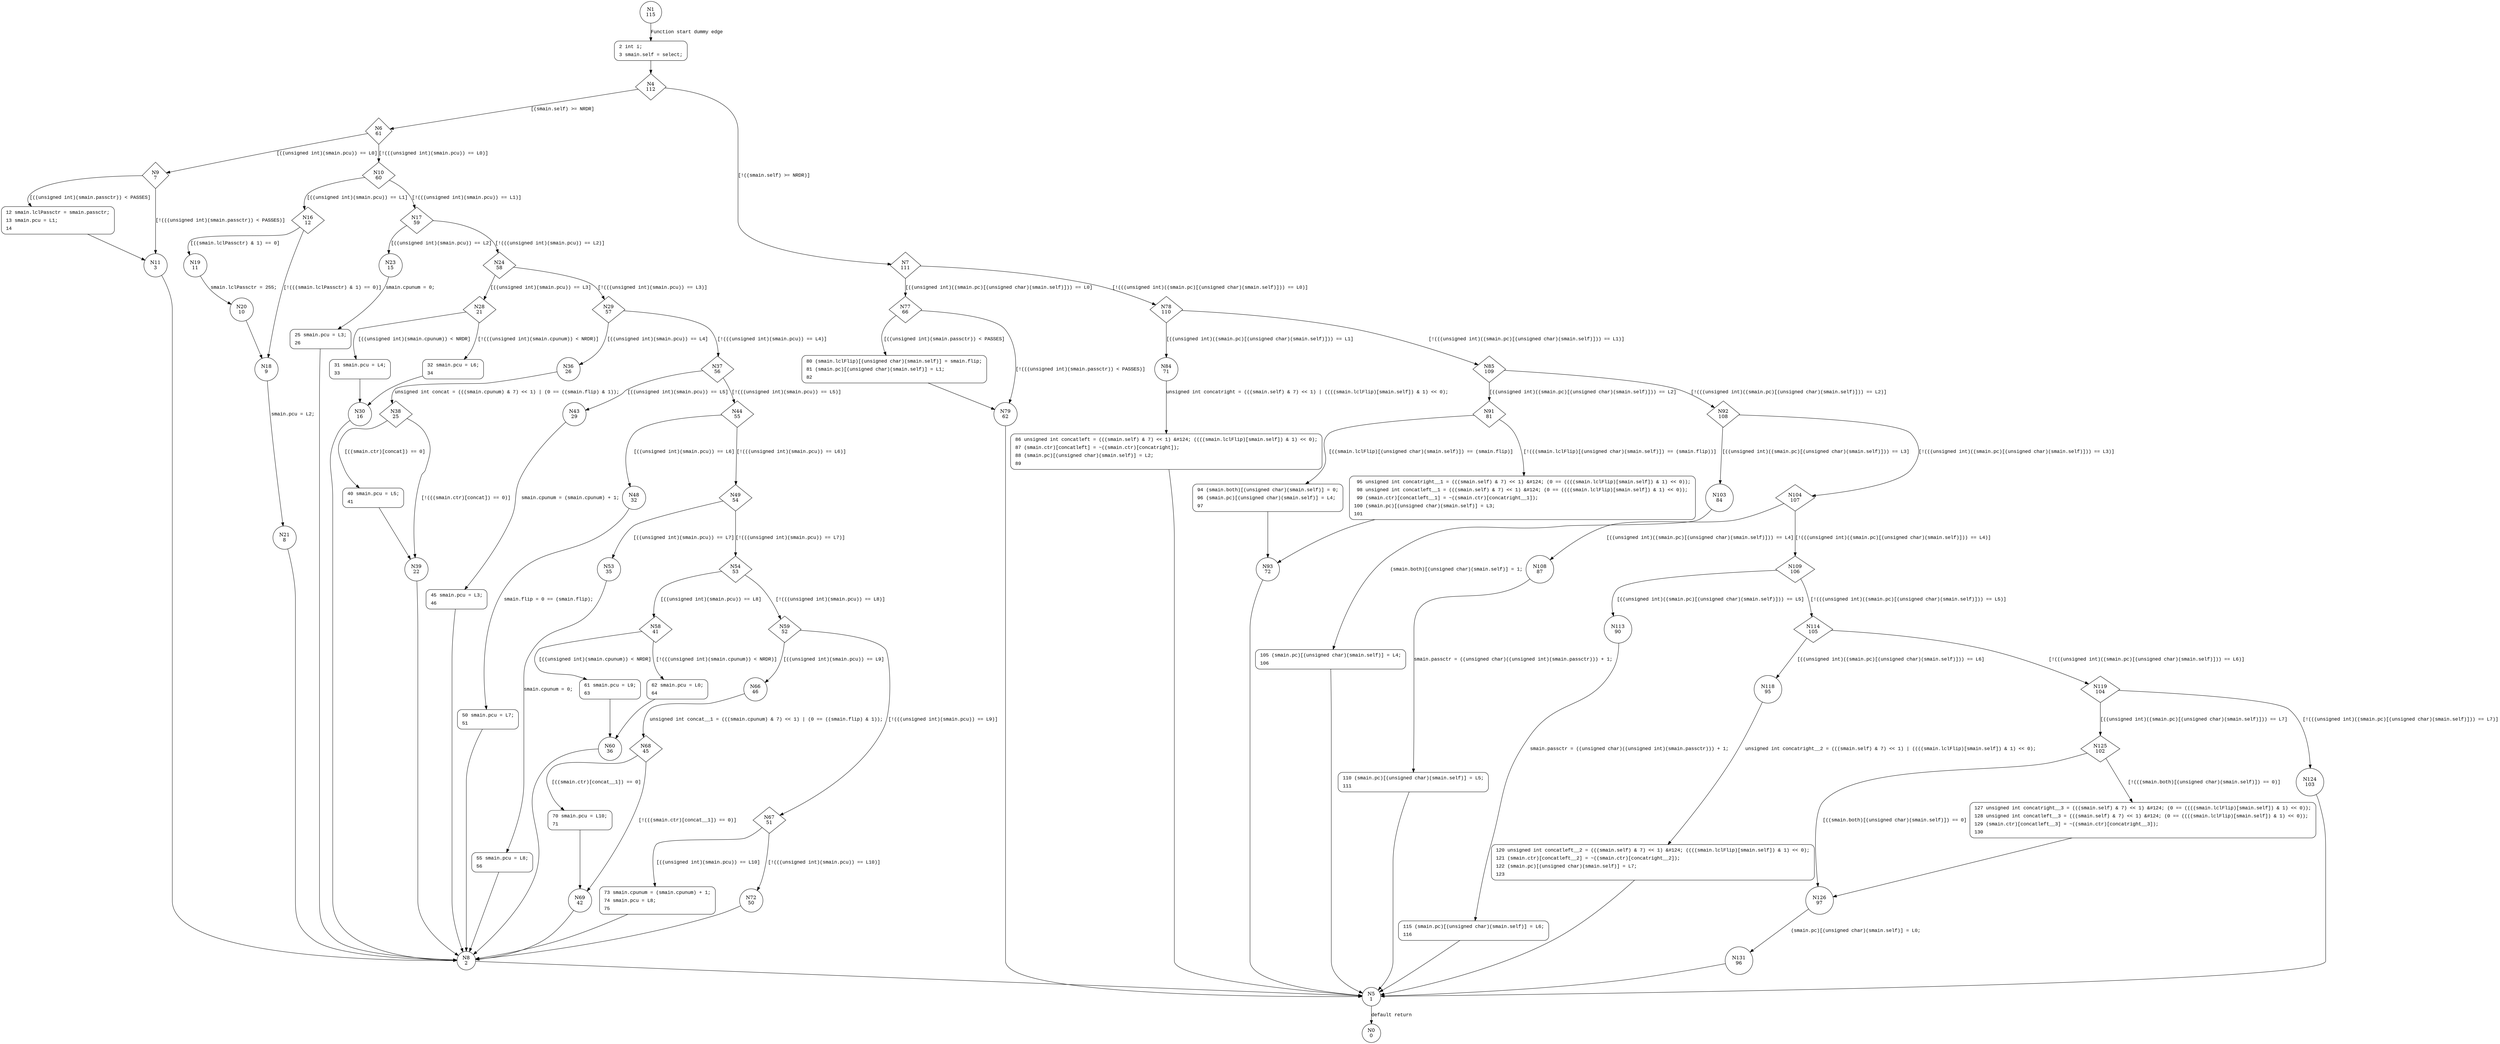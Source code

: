 digraph rcu {
1 [shape="circle" label="N1\n115"]
2 [shape="circle" label="N2\n114"]
4 [shape="diamond" label="N4\n112"]
6 [shape="diamond" label="N6\n61"]
7 [shape="diamond" label="N7\n111"]
77 [shape="diamond" label="N77\n66"]
78 [shape="diamond" label="N78\n110"]
84 [shape="circle" label="N84\n71"]
85 [shape="diamond" label="N85\n109"]
91 [shape="diamond" label="N91\n81"]
92 [shape="diamond" label="N92\n108"]
103 [shape="circle" label="N103\n84"]
104 [shape="diamond" label="N104\n107"]
108 [shape="circle" label="N108\n87"]
109 [shape="diamond" label="N109\n106"]
113 [shape="circle" label="N113\n90"]
114 [shape="diamond" label="N114\n105"]
118 [shape="circle" label="N118\n95"]
119 [shape="diamond" label="N119\n104"]
125 [shape="diamond" label="N125\n102"]
124 [shape="circle" label="N124\n103"]
5 [shape="circle" label="N5\n1"]
0 [shape="circle" label="N0\n0"]
126 [shape="circle" label="N126\n97"]
127 [shape="circle" label="N127\n101"]
131 [shape="circle" label="N131\n96"]
120 [shape="circle" label="N120\n94"]
115 [shape="circle" label="N115\n89"]
110 [shape="circle" label="N110\n86"]
105 [shape="circle" label="N105\n83"]
94 [shape="circle" label="N94\n75"]
95 [shape="circle" label="N95\n80"]
93 [shape="circle" label="N93\n72"]
86 [shape="circle" label="N86\n70"]
80 [shape="circle" label="N80\n65"]
79 [shape="circle" label="N79\n62"]
9 [shape="diamond" label="N9\n7"]
10 [shape="diamond" label="N10\n60"]
16 [shape="diamond" label="N16\n12"]
17 [shape="diamond" label="N17\n59"]
23 [shape="circle" label="N23\n15"]
24 [shape="diamond" label="N24\n58"]
28 [shape="diamond" label="N28\n21"]
29 [shape="diamond" label="N29\n57"]
36 [shape="circle" label="N36\n26"]
37 [shape="diamond" label="N37\n56"]
43 [shape="circle" label="N43\n29"]
44 [shape="diamond" label="N44\n55"]
48 [shape="circle" label="N48\n32"]
49 [shape="diamond" label="N49\n54"]
53 [shape="circle" label="N53\n35"]
54 [shape="diamond" label="N54\n53"]
58 [shape="diamond" label="N58\n41"]
59 [shape="diamond" label="N59\n52"]
66 [shape="circle" label="N66\n46"]
67 [shape="diamond" label="N67\n51"]
73 [shape="circle" label="N73\n49"]
72 [shape="circle" label="N72\n50"]
8 [shape="circle" label="N8\n2"]
68 [shape="diamond" label="N68\n45"]
70 [shape="circle" label="N70\n44"]
69 [shape="circle" label="N69\n42"]
61 [shape="circle" label="N61\n38"]
62 [shape="circle" label="N62\n40"]
60 [shape="circle" label="N60\n36"]
55 [shape="circle" label="N55\n34"]
50 [shape="circle" label="N50\n31"]
45 [shape="circle" label="N45\n28"]
38 [shape="diamond" label="N38\n25"]
40 [shape="circle" label="N40\n24"]
39 [shape="circle" label="N39\n22"]
31 [shape="circle" label="N31\n18"]
32 [shape="circle" label="N32\n20"]
30 [shape="circle" label="N30\n16"]
25 [shape="circle" label="N25\n14"]
19 [shape="circle" label="N19\n11"]
18 [shape="circle" label="N18\n9"]
21 [shape="circle" label="N21\n8"]
20 [shape="circle" label="N20\n10"]
12 [shape="circle" label="N12\n6"]
11 [shape="circle" label="N11\n3"]
2 [style="filled,bold" penwidth="1" fillcolor="white" fontname="Courier New" shape="Mrecord" label=<<table border="0" cellborder="0" cellpadding="3" bgcolor="white"><tr><td align="right">2</td><td align="left">int i;</td></tr><tr><td align="right">3</td><td align="left">smain.self = select;</td></tr></table>>]
2 -> 4[label=""]
127 [style="filled,bold" penwidth="1" fillcolor="white" fontname="Courier New" shape="Mrecord" label=<<table border="0" cellborder="0" cellpadding="3" bgcolor="white"><tr><td align="right">127</td><td align="left">unsigned int concatright__3 = (((smain.self) &amp; 7) &lt;&lt; 1) &amp;#124; (0 == ((((smain.lclFlip)[smain.self]) &amp; 1) &lt;&lt; 0));</td></tr><tr><td align="right">128</td><td align="left">unsigned int concatleft__3 = (((smain.self) &amp; 7) &lt;&lt; 1) &amp;#124; (0 == ((((smain.lclFlip)[smain.self]) &amp; 1) &lt;&lt; 0));</td></tr><tr><td align="right">129</td><td align="left">(smain.ctr)[concatleft__3] = ~((smain.ctr)[concatright__3]);</td></tr><tr><td align="right">130</td><td align="left"></td></tr></table>>]
127 -> 126[label=""]
120 [style="filled,bold" penwidth="1" fillcolor="white" fontname="Courier New" shape="Mrecord" label=<<table border="0" cellborder="0" cellpadding="3" bgcolor="white"><tr><td align="right">120</td><td align="left">unsigned int concatleft__2 = (((smain.self) &amp; 7) &lt;&lt; 1) &amp;#124; ((((smain.lclFlip)[smain.self]) &amp; 1) &lt;&lt; 0);</td></tr><tr><td align="right">121</td><td align="left">(smain.ctr)[concatleft__2] = ~((smain.ctr)[concatright__2]);</td></tr><tr><td align="right">122</td><td align="left">(smain.pc)[(unsigned char)(smain.self)] = L7;</td></tr><tr><td align="right">123</td><td align="left"></td></tr></table>>]
120 -> 5[label=""]
115 [style="filled,bold" penwidth="1" fillcolor="white" fontname="Courier New" shape="Mrecord" label=<<table border="0" cellborder="0" cellpadding="3" bgcolor="white"><tr><td align="right">115</td><td align="left">(smain.pc)[(unsigned char)(smain.self)] = L6;</td></tr><tr><td align="right">116</td><td align="left"></td></tr></table>>]
115 -> 5[label=""]
110 [style="filled,bold" penwidth="1" fillcolor="white" fontname="Courier New" shape="Mrecord" label=<<table border="0" cellborder="0" cellpadding="3" bgcolor="white"><tr><td align="right">110</td><td align="left">(smain.pc)[(unsigned char)(smain.self)] = L5;</td></tr><tr><td align="right">111</td><td align="left"></td></tr></table>>]
110 -> 5[label=""]
105 [style="filled,bold" penwidth="1" fillcolor="white" fontname="Courier New" shape="Mrecord" label=<<table border="0" cellborder="0" cellpadding="3" bgcolor="white"><tr><td align="right">105</td><td align="left">(smain.pc)[(unsigned char)(smain.self)] = L4;</td></tr><tr><td align="right">106</td><td align="left"></td></tr></table>>]
105 -> 5[label=""]
95 [style="filled,bold" penwidth="1" fillcolor="white" fontname="Courier New" shape="Mrecord" label=<<table border="0" cellborder="0" cellpadding="3" bgcolor="white"><tr><td align="right">95</td><td align="left">unsigned int concatright__1 = (((smain.self) &amp; 7) &lt;&lt; 1) &amp;#124; (0 == ((((smain.lclFlip)[smain.self]) &amp; 1) &lt;&lt; 0));</td></tr><tr><td align="right">98</td><td align="left">unsigned int concatleft__1 = (((smain.self) &amp; 7) &lt;&lt; 1) &amp;#124; (0 == ((((smain.lclFlip)[smain.self]) &amp; 1) &lt;&lt; 0));</td></tr><tr><td align="right">99</td><td align="left">(smain.ctr)[concatleft__1] = ~((smain.ctr)[concatright__1]);</td></tr><tr><td align="right">100</td><td align="left">(smain.pc)[(unsigned char)(smain.self)] = L3;</td></tr><tr><td align="right">101</td><td align="left"></td></tr></table>>]
95 -> 93[label=""]
94 [style="filled,bold" penwidth="1" fillcolor="white" fontname="Courier New" shape="Mrecord" label=<<table border="0" cellborder="0" cellpadding="3" bgcolor="white"><tr><td align="right">94</td><td align="left">(smain.both)[(unsigned char)(smain.self)] = 0;</td></tr><tr><td align="right">96</td><td align="left">(smain.pc)[(unsigned char)(smain.self)] = L4;</td></tr><tr><td align="right">97</td><td align="left"></td></tr></table>>]
94 -> 93[label=""]
86 [style="filled,bold" penwidth="1" fillcolor="white" fontname="Courier New" shape="Mrecord" label=<<table border="0" cellborder="0" cellpadding="3" bgcolor="white"><tr><td align="right">86</td><td align="left">unsigned int concatleft = (((smain.self) &amp; 7) &lt;&lt; 1) &amp;#124; ((((smain.lclFlip)[smain.self]) &amp; 1) &lt;&lt; 0);</td></tr><tr><td align="right">87</td><td align="left">(smain.ctr)[concatleft] = ~((smain.ctr)[concatright]);</td></tr><tr><td align="right">88</td><td align="left">(smain.pc)[(unsigned char)(smain.self)] = L2;</td></tr><tr><td align="right">89</td><td align="left"></td></tr></table>>]
86 -> 5[label=""]
80 [style="filled,bold" penwidth="1" fillcolor="white" fontname="Courier New" shape="Mrecord" label=<<table border="0" cellborder="0" cellpadding="3" bgcolor="white"><tr><td align="right">80</td><td align="left">(smain.lclFlip)[(unsigned char)(smain.self)] = smain.flip;</td></tr><tr><td align="right">81</td><td align="left">(smain.pc)[(unsigned char)(smain.self)] = L1;</td></tr><tr><td align="right">82</td><td align="left"></td></tr></table>>]
80 -> 79[label=""]
73 [style="filled,bold" penwidth="1" fillcolor="white" fontname="Courier New" shape="Mrecord" label=<<table border="0" cellborder="0" cellpadding="3" bgcolor="white"><tr><td align="right">73</td><td align="left">smain.cpunum = (smain.cpunum) + 1;</td></tr><tr><td align="right">74</td><td align="left">smain.pcu = L8;</td></tr><tr><td align="right">75</td><td align="left"></td></tr></table>>]
73 -> 8[label=""]
70 [style="filled,bold" penwidth="1" fillcolor="white" fontname="Courier New" shape="Mrecord" label=<<table border="0" cellborder="0" cellpadding="3" bgcolor="white"><tr><td align="right">70</td><td align="left">smain.pcu = L10;</td></tr><tr><td align="right">71</td><td align="left"></td></tr></table>>]
70 -> 69[label=""]
62 [style="filled,bold" penwidth="1" fillcolor="white" fontname="Courier New" shape="Mrecord" label=<<table border="0" cellborder="0" cellpadding="3" bgcolor="white"><tr><td align="right">62</td><td align="left">smain.pcu = L0;</td></tr><tr><td align="right">64</td><td align="left"></td></tr></table>>]
62 -> 60[label=""]
61 [style="filled,bold" penwidth="1" fillcolor="white" fontname="Courier New" shape="Mrecord" label=<<table border="0" cellborder="0" cellpadding="3" bgcolor="white"><tr><td align="right">61</td><td align="left">smain.pcu = L9;</td></tr><tr><td align="right">63</td><td align="left"></td></tr></table>>]
61 -> 60[label=""]
55 [style="filled,bold" penwidth="1" fillcolor="white" fontname="Courier New" shape="Mrecord" label=<<table border="0" cellborder="0" cellpadding="3" bgcolor="white"><tr><td align="right">55</td><td align="left">smain.pcu = L8;</td></tr><tr><td align="right">56</td><td align="left"></td></tr></table>>]
55 -> 8[label=""]
50 [style="filled,bold" penwidth="1" fillcolor="white" fontname="Courier New" shape="Mrecord" label=<<table border="0" cellborder="0" cellpadding="3" bgcolor="white"><tr><td align="right">50</td><td align="left">smain.pcu = L7;</td></tr><tr><td align="right">51</td><td align="left"></td></tr></table>>]
50 -> 8[label=""]
45 [style="filled,bold" penwidth="1" fillcolor="white" fontname="Courier New" shape="Mrecord" label=<<table border="0" cellborder="0" cellpadding="3" bgcolor="white"><tr><td align="right">45</td><td align="left">smain.pcu = L3;</td></tr><tr><td align="right">46</td><td align="left"></td></tr></table>>]
45 -> 8[label=""]
40 [style="filled,bold" penwidth="1" fillcolor="white" fontname="Courier New" shape="Mrecord" label=<<table border="0" cellborder="0" cellpadding="3" bgcolor="white"><tr><td align="right">40</td><td align="left">smain.pcu = L5;</td></tr><tr><td align="right">41</td><td align="left"></td></tr></table>>]
40 -> 39[label=""]
32 [style="filled,bold" penwidth="1" fillcolor="white" fontname="Courier New" shape="Mrecord" label=<<table border="0" cellborder="0" cellpadding="3" bgcolor="white"><tr><td align="right">32</td><td align="left">smain.pcu = L6;</td></tr><tr><td align="right">34</td><td align="left"></td></tr></table>>]
32 -> 30[label=""]
31 [style="filled,bold" penwidth="1" fillcolor="white" fontname="Courier New" shape="Mrecord" label=<<table border="0" cellborder="0" cellpadding="3" bgcolor="white"><tr><td align="right">31</td><td align="left">smain.pcu = L4;</td></tr><tr><td align="right">33</td><td align="left"></td></tr></table>>]
31 -> 30[label=""]
25 [style="filled,bold" penwidth="1" fillcolor="white" fontname="Courier New" shape="Mrecord" label=<<table border="0" cellborder="0" cellpadding="3" bgcolor="white"><tr><td align="right">25</td><td align="left">smain.pcu = L3;</td></tr><tr><td align="right">26</td><td align="left"></td></tr></table>>]
25 -> 8[label=""]
12 [style="filled,bold" penwidth="1" fillcolor="white" fontname="Courier New" shape="Mrecord" label=<<table border="0" cellborder="0" cellpadding="3" bgcolor="white"><tr><td align="right">12</td><td align="left">smain.lclPassctr = smain.passctr;</td></tr><tr><td align="right">13</td><td align="left">smain.pcu = L1;</td></tr><tr><td align="right">14</td><td align="left"></td></tr></table>>]
12 -> 11[label=""]
1 -> 2 [label="Function start dummy edge" fontname="Courier New"]
4 -> 6 [label="[(smain.self) >= NRDR]" fontname="Courier New"]
4 -> 7 [label="[!((smain.self) >= NRDR)]" fontname="Courier New"]
7 -> 77 [label="[((unsigned int)((smain.pc)[(unsigned char)(smain.self)])) == L0]" fontname="Courier New"]
7 -> 78 [label="[!(((unsigned int)((smain.pc)[(unsigned char)(smain.self)])) == L0)]" fontname="Courier New"]
78 -> 84 [label="[((unsigned int)((smain.pc)[(unsigned char)(smain.self)])) == L1]" fontname="Courier New"]
78 -> 85 [label="[!(((unsigned int)((smain.pc)[(unsigned char)(smain.self)])) == L1)]" fontname="Courier New"]
85 -> 91 [label="[((unsigned int)((smain.pc)[(unsigned char)(smain.self)])) == L2]" fontname="Courier New"]
85 -> 92 [label="[!(((unsigned int)((smain.pc)[(unsigned char)(smain.self)])) == L2)]" fontname="Courier New"]
92 -> 103 [label="[((unsigned int)((smain.pc)[(unsigned char)(smain.self)])) == L3]" fontname="Courier New"]
92 -> 104 [label="[!(((unsigned int)((smain.pc)[(unsigned char)(smain.self)])) == L3)]" fontname="Courier New"]
104 -> 108 [label="[((unsigned int)((smain.pc)[(unsigned char)(smain.self)])) == L4]" fontname="Courier New"]
104 -> 109 [label="[!(((unsigned int)((smain.pc)[(unsigned char)(smain.self)])) == L4)]" fontname="Courier New"]
109 -> 113 [label="[((unsigned int)((smain.pc)[(unsigned char)(smain.self)])) == L5]" fontname="Courier New"]
109 -> 114 [label="[!(((unsigned int)((smain.pc)[(unsigned char)(smain.self)])) == L5)]" fontname="Courier New"]
114 -> 118 [label="[((unsigned int)((smain.pc)[(unsigned char)(smain.self)])) == L6]" fontname="Courier New"]
114 -> 119 [label="[!(((unsigned int)((smain.pc)[(unsigned char)(smain.self)])) == L6)]" fontname="Courier New"]
119 -> 125 [label="[((unsigned int)((smain.pc)[(unsigned char)(smain.self)])) == L7]" fontname="Courier New"]
119 -> 124 [label="[!(((unsigned int)((smain.pc)[(unsigned char)(smain.self)])) == L7)]" fontname="Courier New"]
5 -> 0 [label="default return" fontname="Courier New"]
125 -> 126 [label="[((smain.both)[(unsigned char)(smain.self)]) == 0]" fontname="Courier New"]
125 -> 127 [label="[!(((smain.both)[(unsigned char)(smain.self)]) == 0)]" fontname="Courier New"]
126 -> 131 [label="(smain.pc)[(unsigned char)(smain.self)] = L0;" fontname="Courier New"]
118 -> 120 [label="unsigned int concatright__2 = (((smain.self) & 7) << 1) | ((((smain.lclFlip)[smain.self]) & 1) << 0);" fontname="Courier New"]
113 -> 115 [label="smain.passctr = ((unsigned char)((unsigned int)(smain.passctr))) + 1;" fontname="Courier New"]
108 -> 110 [label="smain.passctr = ((unsigned char)((unsigned int)(smain.passctr))) + 1;" fontname="Courier New"]
103 -> 105 [label="(smain.both)[(unsigned char)(smain.self)] = 1;" fontname="Courier New"]
91 -> 94 [label="[((smain.lclFlip)[(unsigned char)(smain.self)]) == (smain.flip)]" fontname="Courier New"]
91 -> 95 [label="[!(((smain.lclFlip)[(unsigned char)(smain.self)]) == (smain.flip))]" fontname="Courier New"]
93 -> 5 [label="" fontname="Courier New"]
84 -> 86 [label="unsigned int concatright = (((smain.self) & 7) << 1) | ((((smain.lclFlip)[smain.self]) & 1) << 0);" fontname="Courier New"]
77 -> 80 [label="[((unsigned int)(smain.passctr)) < PASSES]" fontname="Courier New"]
77 -> 79 [label="[!(((unsigned int)(smain.passctr)) < PASSES)]" fontname="Courier New"]
79 -> 5 [label="" fontname="Courier New"]
6 -> 9 [label="[((unsigned int)(smain.pcu)) == L0]" fontname="Courier New"]
6 -> 10 [label="[!(((unsigned int)(smain.pcu)) == L0)]" fontname="Courier New"]
10 -> 16 [label="[((unsigned int)(smain.pcu)) == L1]" fontname="Courier New"]
10 -> 17 [label="[!(((unsigned int)(smain.pcu)) == L1)]" fontname="Courier New"]
17 -> 23 [label="[((unsigned int)(smain.pcu)) == L2]" fontname="Courier New"]
17 -> 24 [label="[!(((unsigned int)(smain.pcu)) == L2)]" fontname="Courier New"]
24 -> 28 [label="[((unsigned int)(smain.pcu)) == L3]" fontname="Courier New"]
24 -> 29 [label="[!(((unsigned int)(smain.pcu)) == L3)]" fontname="Courier New"]
29 -> 36 [label="[((unsigned int)(smain.pcu)) == L4]" fontname="Courier New"]
29 -> 37 [label="[!(((unsigned int)(smain.pcu)) == L4)]" fontname="Courier New"]
37 -> 43 [label="[((unsigned int)(smain.pcu)) == L5]" fontname="Courier New"]
37 -> 44 [label="[!(((unsigned int)(smain.pcu)) == L5)]" fontname="Courier New"]
44 -> 48 [label="[((unsigned int)(smain.pcu)) == L6]" fontname="Courier New"]
44 -> 49 [label="[!(((unsigned int)(smain.pcu)) == L6)]" fontname="Courier New"]
49 -> 53 [label="[((unsigned int)(smain.pcu)) == L7]" fontname="Courier New"]
49 -> 54 [label="[!(((unsigned int)(smain.pcu)) == L7)]" fontname="Courier New"]
54 -> 58 [label="[((unsigned int)(smain.pcu)) == L8]" fontname="Courier New"]
54 -> 59 [label="[!(((unsigned int)(smain.pcu)) == L8)]" fontname="Courier New"]
59 -> 66 [label="[((unsigned int)(smain.pcu)) == L9]" fontname="Courier New"]
59 -> 67 [label="[!(((unsigned int)(smain.pcu)) == L9)]" fontname="Courier New"]
67 -> 73 [label="[((unsigned int)(smain.pcu)) == L10]" fontname="Courier New"]
67 -> 72 [label="[!(((unsigned int)(smain.pcu)) == L10)]" fontname="Courier New"]
8 -> 5 [label="" fontname="Courier New"]
66 -> 68 [label="unsigned int concat__1 = (((smain.cpunum) & 7) << 1) | (0 == ((smain.flip) & 1));" fontname="Courier New"]
68 -> 70 [label="[((smain.ctr)[concat__1]) == 0]" fontname="Courier New"]
68 -> 69 [label="[!(((smain.ctr)[concat__1]) == 0)]" fontname="Courier New"]
69 -> 8 [label="" fontname="Courier New"]
58 -> 61 [label="[((unsigned int)(smain.cpunum)) < NRDR]" fontname="Courier New"]
58 -> 62 [label="[!(((unsigned int)(smain.cpunum)) < NRDR)]" fontname="Courier New"]
60 -> 8 [label="" fontname="Courier New"]
53 -> 55 [label="smain.cpunum = 0;" fontname="Courier New"]
48 -> 50 [label="smain.flip = 0 == (smain.flip);" fontname="Courier New"]
43 -> 45 [label="smain.cpunum = (smain.cpunum) + 1;" fontname="Courier New"]
36 -> 38 [label="unsigned int concat = (((smain.cpunum) & 7) << 1) | (0 == ((smain.flip) & 1));" fontname="Courier New"]
38 -> 40 [label="[((smain.ctr)[concat]) == 0]" fontname="Courier New"]
38 -> 39 [label="[!(((smain.ctr)[concat]) == 0)]" fontname="Courier New"]
39 -> 8 [label="" fontname="Courier New"]
28 -> 31 [label="[((unsigned int)(smain.cpunum)) < NRDR]" fontname="Courier New"]
28 -> 32 [label="[!(((unsigned int)(smain.cpunum)) < NRDR)]" fontname="Courier New"]
30 -> 8 [label="" fontname="Courier New"]
23 -> 25 [label="smain.cpunum = 0;" fontname="Courier New"]
16 -> 19 [label="[((smain.lclPassctr) & 1) == 0]" fontname="Courier New"]
16 -> 18 [label="[!(((smain.lclPassctr) & 1) == 0)]" fontname="Courier New"]
18 -> 21 [label="smain.pcu = L2;" fontname="Courier New"]
19 -> 20 [label="smain.lclPassctr = 255;" fontname="Courier New"]
9 -> 12 [label="[((unsigned int)(smain.passctr)) < PASSES]" fontname="Courier New"]
9 -> 11 [label="[!(((unsigned int)(smain.passctr)) < PASSES)]" fontname="Courier New"]
11 -> 8 [label="" fontname="Courier New"]
124 -> 5 [label="" fontname="Courier New"]
131 -> 5 [label="" fontname="Courier New"]
72 -> 8 [label="" fontname="Courier New"]
21 -> 8 [label="" fontname="Courier New"]
20 -> 18 [label="" fontname="Courier New"]
}